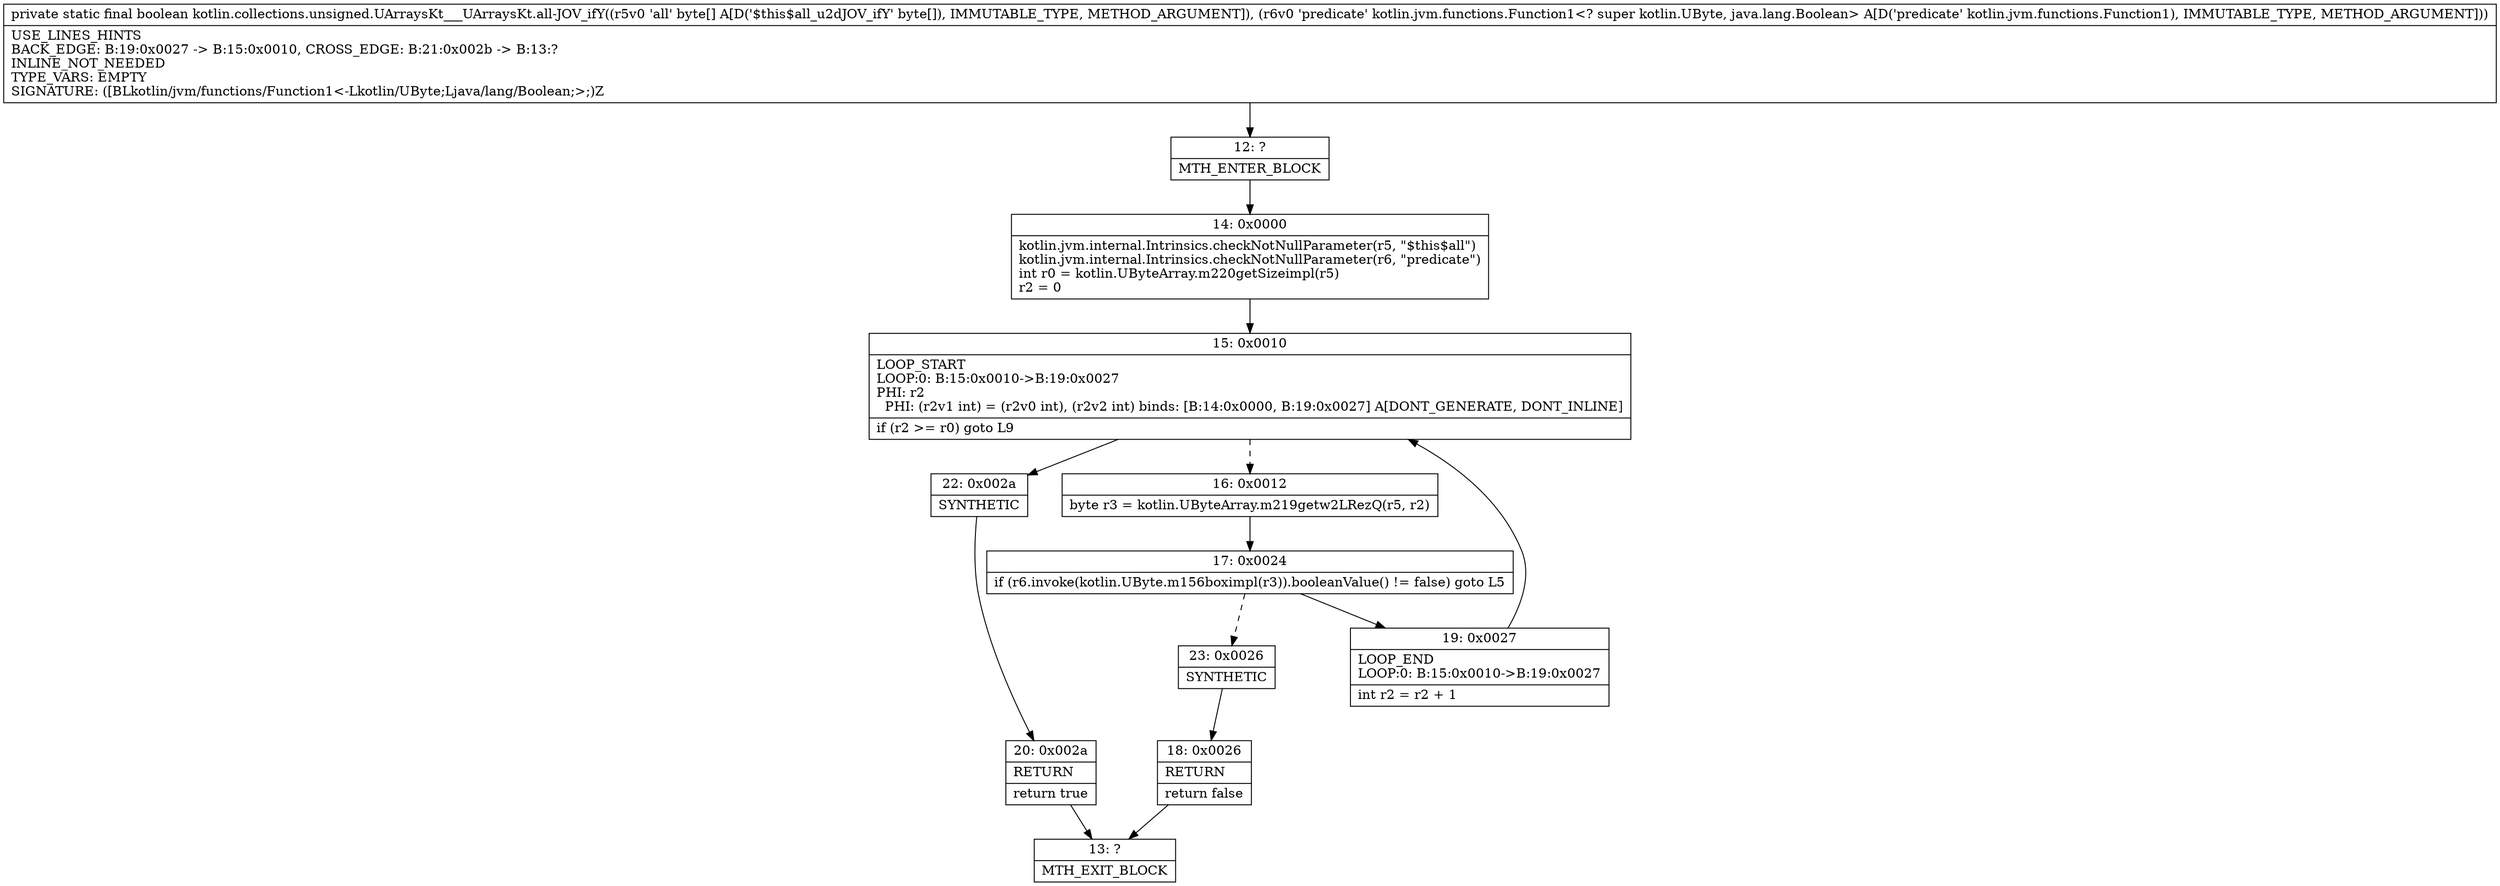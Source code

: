 digraph "CFG forkotlin.collections.unsigned.UArraysKt___UArraysKt.all\-JOV_ifY([BLkotlin\/jvm\/functions\/Function1;)Z" {
Node_12 [shape=record,label="{12\:\ ?|MTH_ENTER_BLOCK\l}"];
Node_14 [shape=record,label="{14\:\ 0x0000|kotlin.jvm.internal.Intrinsics.checkNotNullParameter(r5, \"$this$all\")\lkotlin.jvm.internal.Intrinsics.checkNotNullParameter(r6, \"predicate\")\lint r0 = kotlin.UByteArray.m220getSizeimpl(r5)\lr2 = 0\l}"];
Node_15 [shape=record,label="{15\:\ 0x0010|LOOP_START\lLOOP:0: B:15:0x0010\-\>B:19:0x0027\lPHI: r2 \l  PHI: (r2v1 int) = (r2v0 int), (r2v2 int) binds: [B:14:0x0000, B:19:0x0027] A[DONT_GENERATE, DONT_INLINE]\l|if (r2 \>= r0) goto L9\l}"];
Node_16 [shape=record,label="{16\:\ 0x0012|byte r3 = kotlin.UByteArray.m219getw2LRezQ(r5, r2)\l}"];
Node_17 [shape=record,label="{17\:\ 0x0024|if (r6.invoke(kotlin.UByte.m156boximpl(r3)).booleanValue() != false) goto L5\l}"];
Node_19 [shape=record,label="{19\:\ 0x0027|LOOP_END\lLOOP:0: B:15:0x0010\-\>B:19:0x0027\l|int r2 = r2 + 1\l}"];
Node_23 [shape=record,label="{23\:\ 0x0026|SYNTHETIC\l}"];
Node_18 [shape=record,label="{18\:\ 0x0026|RETURN\l|return false\l}"];
Node_13 [shape=record,label="{13\:\ ?|MTH_EXIT_BLOCK\l}"];
Node_22 [shape=record,label="{22\:\ 0x002a|SYNTHETIC\l}"];
Node_20 [shape=record,label="{20\:\ 0x002a|RETURN\l|return true\l}"];
MethodNode[shape=record,label="{private static final boolean kotlin.collections.unsigned.UArraysKt___UArraysKt.all\-JOV_ifY((r5v0 'all' byte[] A[D('$this$all_u2dJOV_ifY' byte[]), IMMUTABLE_TYPE, METHOD_ARGUMENT]), (r6v0 'predicate' kotlin.jvm.functions.Function1\<? super kotlin.UByte, java.lang.Boolean\> A[D('predicate' kotlin.jvm.functions.Function1), IMMUTABLE_TYPE, METHOD_ARGUMENT]))  | USE_LINES_HINTS\lBACK_EDGE: B:19:0x0027 \-\> B:15:0x0010, CROSS_EDGE: B:21:0x002b \-\> B:13:?\lINLINE_NOT_NEEDED\lTYPE_VARS: EMPTY\lSIGNATURE: ([BLkotlin\/jvm\/functions\/Function1\<\-Lkotlin\/UByte;Ljava\/lang\/Boolean;\>;)Z\l}"];
MethodNode -> Node_12;Node_12 -> Node_14;
Node_14 -> Node_15;
Node_15 -> Node_16[style=dashed];
Node_15 -> Node_22;
Node_16 -> Node_17;
Node_17 -> Node_19;
Node_17 -> Node_23[style=dashed];
Node_19 -> Node_15;
Node_23 -> Node_18;
Node_18 -> Node_13;
Node_22 -> Node_20;
Node_20 -> Node_13;
}

